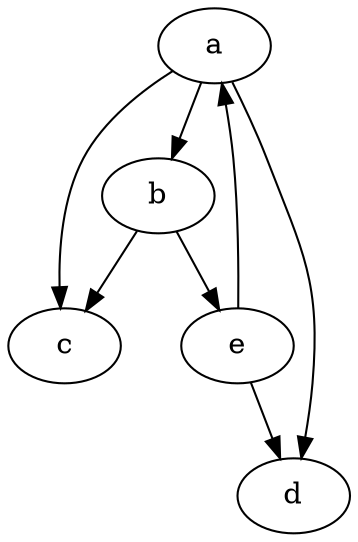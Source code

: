 digraph {
	graph [bb="0,0,164,252"];
	node [label="\N"];
	a	[height=0.5,
		pos="99,234",
		width=0.75];
	b	[height=0.5,
		pos="72,162",
		width=0.75];
	a -> b	[pos="e,78.54,179.96 92.601,216.41 89.486,208.34 85.666,198.43 82.165,189.35"];
	c	[height=0.5,
		pos="27,90",
		width=0.75];
	a -> c	[pos="e,25.065,108.15 78.897,221.89 64.347,212.69 45.615,198.2 36,180 25.993,161.06 24.157,136.69 24.591,118.25"];
	d	[height=0.5,
		pos="137,18",
		width=0.75];
	a -> d	[pos="e,140.65,36.092 107.51,216.56 112.67,206.23 119.16,192.53 124,180 141.65,134.31 150.12,120.81 146,72 145.28,63.499 143.93,54.312 \
142.49,46.012"];
	b -> c	[pos="e,37.171,106.82 61.789,145.12 56.15,136.34 49.027,125.26 42.696,115.42"];
	e	[height=0.5,
		pos="110,90",
		width=0.75];
	b -> e	[pos="e,101.23,107.15 80.813,144.76 85.418,136.28 91.155,125.71 96.321,116.2"];
	e -> a	[pos="e,102.56,215.9 110.35,108.11 110.55,126.06 110.38,155.08 108,180 107.19,188.49 105.81,197.68 104.37,205.98"];
	e -> d	[pos="e,130.46,35.956 116.4,72.411 119.51,64.335 123.33,54.431 126.83,45.355"];
}
